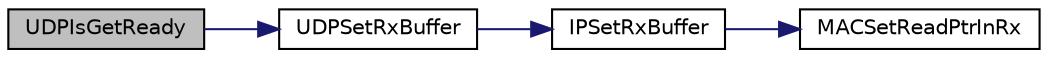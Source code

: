 digraph "UDPIsGetReady"
{
  edge [fontname="Helvetica",fontsize="10",labelfontname="Helvetica",labelfontsize="10"];
  node [fontname="Helvetica",fontsize="10",shape=record];
  rankdir="LR";
  Node1 [label="UDPIsGetReady",height=0.2,width=0.4,color="black", fillcolor="grey75", style="filled", fontcolor="black"];
  Node1 -> Node2 [color="midnightblue",fontsize="10",style="solid",fontname="Helvetica"];
  Node2 [label="UDPSetRxBuffer",height=0.2,width=0.4,color="black", fillcolor="white", style="filled",URL="$_u_d_p_8c.html#a0dc4b7c53e2e3d3b91fe53ff2e135d72"];
  Node2 -> Node3 [color="midnightblue",fontsize="10",style="solid",fontname="Helvetica"];
  Node3 [label="IPSetRxBuffer",height=0.2,width=0.4,color="black", fillcolor="white", style="filled",URL="$_i_p_8h.html#a33cd719865ee57f9591c92a63e74d59f"];
  Node3 -> Node4 [color="midnightblue",fontsize="10",style="solid",fontname="Helvetica"];
  Node4 [label="MACSetReadPtrInRx",height=0.2,width=0.4,color="black", fillcolor="white", style="filled",URL="$_m_a_c_8h.html#aa73b1ce45818243c98e3efd00b9f4bd9"];
}
